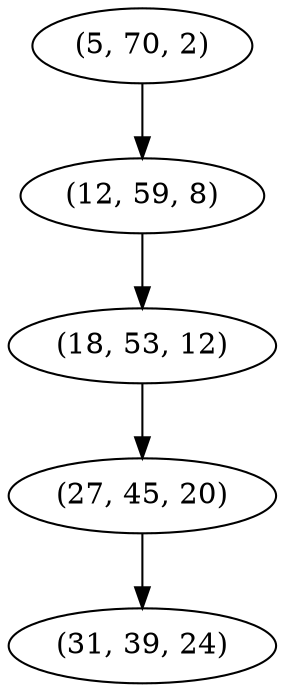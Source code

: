 digraph tree {
    "(5, 70, 2)";
    "(12, 59, 8)";
    "(18, 53, 12)";
    "(27, 45, 20)";
    "(31, 39, 24)";
    "(5, 70, 2)" -> "(12, 59, 8)";
    "(12, 59, 8)" -> "(18, 53, 12)";
    "(18, 53, 12)" -> "(27, 45, 20)";
    "(27, 45, 20)" -> "(31, 39, 24)";
}

